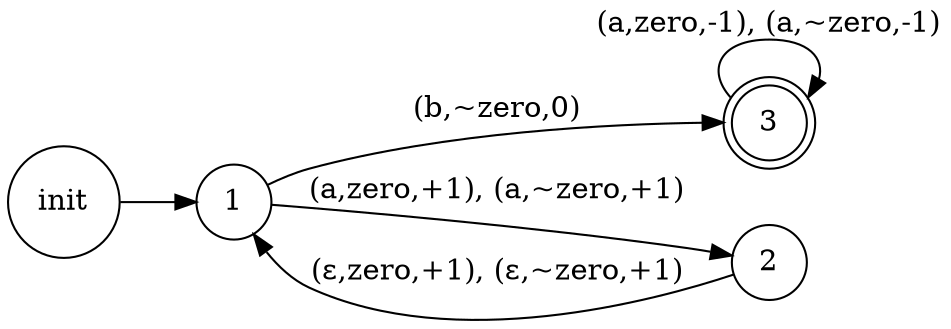 digraph "" {
        rankdir=LR;
	size="8,5"
	node[shape=doublecircle] 3;
        node[shape=circle];

        init -> 1;
        1->2[label="(a,zero,+1), (a,~zero,+1)"];
        2->1[label=<(&epsilon;,zero,+1), (&epsilon;,~zero,+1)>];
        1->3[label="(b,~zero,0)"];
        3->3[label="(a,zero,-1), (a,~zero,-1)"];
}